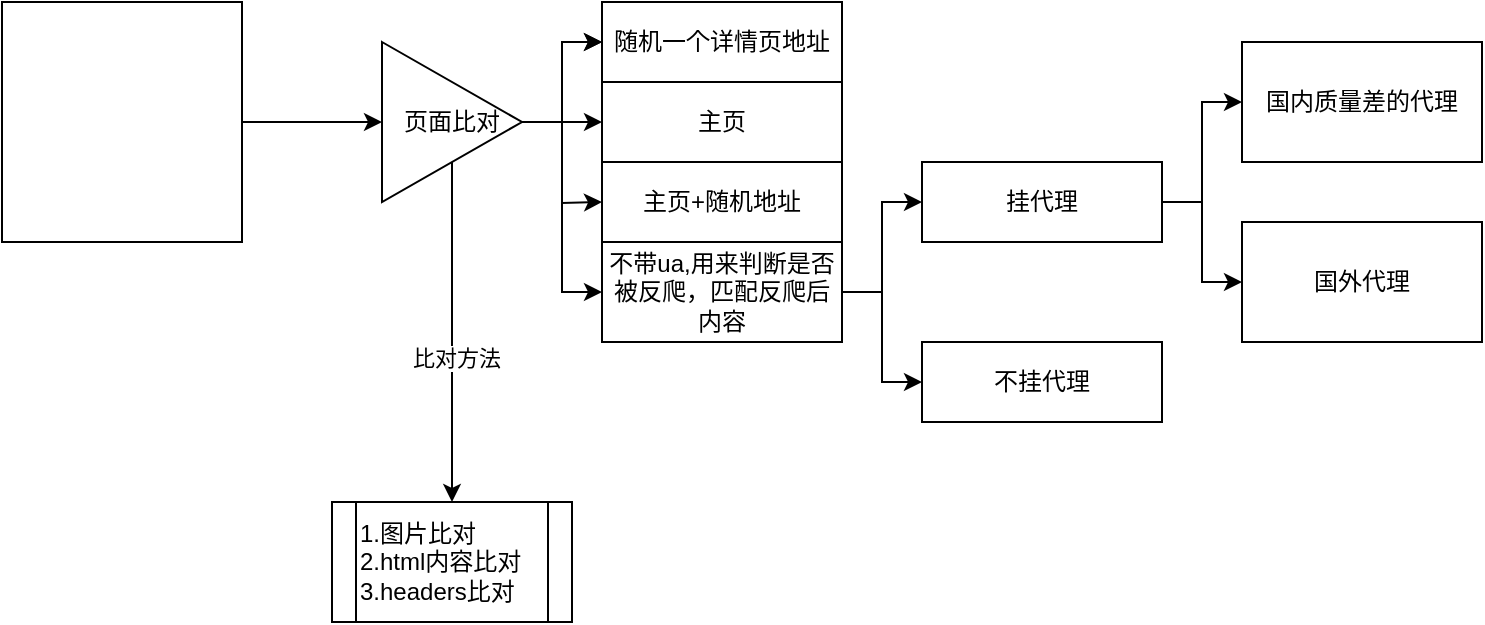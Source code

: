<mxfile version="24.0.7" type="github">
  <diagram name="第 1 页" id="3JIkpw_Emx1wUANGg2bD">
    <mxGraphModel dx="989" dy="525" grid="1" gridSize="10" guides="1" tooltips="1" connect="1" arrows="1" fold="1" page="1" pageScale="1" pageWidth="827" pageHeight="1169" math="0" shadow="0">
      <root>
        <mxCell id="0" />
        <mxCell id="1" parent="0" />
        <mxCell id="BjOHHrVJlMZzDyevExWu-7" style="edgeStyle=orthogonalEdgeStyle;rounded=0;orthogonalLoop=1;jettySize=auto;html=1;entryX=0;entryY=0.5;entryDx=0;entryDy=0;" edge="1" parent="1" source="BjOHHrVJlMZzDyevExWu-1" target="BjOHHrVJlMZzDyevExWu-5">
          <mxGeometry relative="1" as="geometry" />
        </mxCell>
        <mxCell id="BjOHHrVJlMZzDyevExWu-1" value="" style="rounded=0;whiteSpace=wrap;html=1;" vertex="1" parent="1">
          <mxGeometry width="120" height="120" as="geometry" />
        </mxCell>
        <mxCell id="BjOHHrVJlMZzDyevExWu-2" value="随机一个详情页地址" style="rounded=0;whiteSpace=wrap;html=1;strokeColor=default;align=center;verticalAlign=middle;fontFamily=Helvetica;fontSize=12;fontColor=default;fillColor=default;" vertex="1" parent="1">
          <mxGeometry x="300" width="120" height="40" as="geometry" />
        </mxCell>
        <mxCell id="BjOHHrVJlMZzDyevExWu-6" style="edgeStyle=orthogonalEdgeStyle;rounded=0;orthogonalLoop=1;jettySize=auto;html=1;exitX=1;exitY=0.5;exitDx=0;exitDy=0;entryX=0;entryY=0.5;entryDx=0;entryDy=0;" edge="1" parent="1" source="BjOHHrVJlMZzDyevExWu-5" target="BjOHHrVJlMZzDyevExWu-2">
          <mxGeometry relative="1" as="geometry" />
        </mxCell>
        <mxCell id="BjOHHrVJlMZzDyevExWu-9" value="" style="edgeStyle=orthogonalEdgeStyle;rounded=0;orthogonalLoop=1;jettySize=auto;html=1;" edge="1" parent="1" source="BjOHHrVJlMZzDyevExWu-5" target="BjOHHrVJlMZzDyevExWu-2">
          <mxGeometry relative="1" as="geometry" />
        </mxCell>
        <mxCell id="BjOHHrVJlMZzDyevExWu-11" style="edgeStyle=orthogonalEdgeStyle;rounded=0;orthogonalLoop=1;jettySize=auto;html=1;entryX=0;entryY=0.5;entryDx=0;entryDy=0;" edge="1" parent="1" source="BjOHHrVJlMZzDyevExWu-5" target="BjOHHrVJlMZzDyevExWu-10">
          <mxGeometry relative="1" as="geometry" />
        </mxCell>
        <mxCell id="BjOHHrVJlMZzDyevExWu-12" style="edgeStyle=orthogonalEdgeStyle;rounded=0;orthogonalLoop=1;jettySize=auto;html=1;" edge="1" parent="1" source="BjOHHrVJlMZzDyevExWu-5">
          <mxGeometry relative="1" as="geometry">
            <mxPoint x="300" y="100" as="targetPoint" />
          </mxGeometry>
        </mxCell>
        <mxCell id="BjOHHrVJlMZzDyevExWu-17" style="edgeStyle=orthogonalEdgeStyle;rounded=0;orthogonalLoop=1;jettySize=auto;html=1;entryX=0;entryY=0.5;entryDx=0;entryDy=0;" edge="1" parent="1" source="BjOHHrVJlMZzDyevExWu-5" target="BjOHHrVJlMZzDyevExWu-16">
          <mxGeometry relative="1" as="geometry" />
        </mxCell>
        <mxCell id="BjOHHrVJlMZzDyevExWu-26" style="edgeStyle=orthogonalEdgeStyle;rounded=0;orthogonalLoop=1;jettySize=auto;html=1;" edge="1" parent="1" source="BjOHHrVJlMZzDyevExWu-5">
          <mxGeometry relative="1" as="geometry">
            <mxPoint x="225" y="250" as="targetPoint" />
          </mxGeometry>
        </mxCell>
        <mxCell id="BjOHHrVJlMZzDyevExWu-27" value="比对方法" style="edgeLabel;html=1;align=center;verticalAlign=middle;resizable=0;points=[];" vertex="1" connectable="0" parent="BjOHHrVJlMZzDyevExWu-26">
          <mxGeometry x="0.152" y="1" relative="1" as="geometry">
            <mxPoint as="offset" />
          </mxGeometry>
        </mxCell>
        <mxCell id="BjOHHrVJlMZzDyevExWu-5" value="页面比对" style="triangle;whiteSpace=wrap;html=1;" vertex="1" parent="1">
          <mxGeometry x="190" y="20" width="70" height="80" as="geometry" />
        </mxCell>
        <mxCell id="BjOHHrVJlMZzDyevExWu-10" value="主页" style="rounded=0;whiteSpace=wrap;html=1;strokeColor=default;align=center;verticalAlign=middle;fontFamily=Helvetica;fontSize=12;fontColor=default;fillColor=default;" vertex="1" parent="1">
          <mxGeometry x="300" y="40" width="120" height="40" as="geometry" />
        </mxCell>
        <mxCell id="BjOHHrVJlMZzDyevExWu-13" value="主页+随机地址" style="rounded=0;whiteSpace=wrap;html=1;strokeColor=default;align=center;verticalAlign=middle;fontFamily=Helvetica;fontSize=12;fontColor=default;fillColor=default;" vertex="1" parent="1">
          <mxGeometry x="300" y="80" width="120" height="40" as="geometry" />
        </mxCell>
        <mxCell id="BjOHHrVJlMZzDyevExWu-19" value="" style="edgeStyle=orthogonalEdgeStyle;rounded=0;orthogonalLoop=1;jettySize=auto;html=1;" edge="1" parent="1" source="BjOHHrVJlMZzDyevExWu-16" target="BjOHHrVJlMZzDyevExWu-18">
          <mxGeometry relative="1" as="geometry" />
        </mxCell>
        <mxCell id="BjOHHrVJlMZzDyevExWu-20" style="edgeStyle=orthogonalEdgeStyle;rounded=0;orthogonalLoop=1;jettySize=auto;html=1;entryX=0;entryY=0.5;entryDx=0;entryDy=0;" edge="1" parent="1" source="BjOHHrVJlMZzDyevExWu-16" target="BjOHHrVJlMZzDyevExWu-21">
          <mxGeometry relative="1" as="geometry">
            <mxPoint x="440" y="190" as="targetPoint" />
          </mxGeometry>
        </mxCell>
        <mxCell id="BjOHHrVJlMZzDyevExWu-16" value="不带ua,用来判断是否被反爬，匹配反爬后内容" style="rounded=0;whiteSpace=wrap;html=1;strokeColor=default;align=center;verticalAlign=middle;fontFamily=Helvetica;fontSize=12;fontColor=default;fillColor=default;" vertex="1" parent="1">
          <mxGeometry x="300" y="120" width="120" height="50" as="geometry" />
        </mxCell>
        <mxCell id="BjOHHrVJlMZzDyevExWu-23" value="" style="edgeStyle=orthogonalEdgeStyle;rounded=0;orthogonalLoop=1;jettySize=auto;html=1;" edge="1" parent="1" source="BjOHHrVJlMZzDyevExWu-18" target="BjOHHrVJlMZzDyevExWu-22">
          <mxGeometry relative="1" as="geometry" />
        </mxCell>
        <mxCell id="BjOHHrVJlMZzDyevExWu-25" style="edgeStyle=orthogonalEdgeStyle;rounded=0;orthogonalLoop=1;jettySize=auto;html=1;entryX=0;entryY=0.5;entryDx=0;entryDy=0;" edge="1" parent="1" source="BjOHHrVJlMZzDyevExWu-18" target="BjOHHrVJlMZzDyevExWu-24">
          <mxGeometry relative="1" as="geometry" />
        </mxCell>
        <mxCell id="BjOHHrVJlMZzDyevExWu-18" value="挂代理" style="whiteSpace=wrap;html=1;rounded=0;" vertex="1" parent="1">
          <mxGeometry x="460" y="80" width="120" height="40" as="geometry" />
        </mxCell>
        <mxCell id="BjOHHrVJlMZzDyevExWu-21" value="不挂代理" style="whiteSpace=wrap;html=1;rounded=0;" vertex="1" parent="1">
          <mxGeometry x="460" y="170" width="120" height="40" as="geometry" />
        </mxCell>
        <mxCell id="BjOHHrVJlMZzDyevExWu-22" value="国内质量差的代理" style="whiteSpace=wrap;html=1;rounded=0;" vertex="1" parent="1">
          <mxGeometry x="620" y="20" width="120" height="60" as="geometry" />
        </mxCell>
        <mxCell id="BjOHHrVJlMZzDyevExWu-24" value="国外代理" style="whiteSpace=wrap;html=1;rounded=0;" vertex="1" parent="1">
          <mxGeometry x="620" y="110" width="120" height="60" as="geometry" />
        </mxCell>
        <mxCell id="BjOHHrVJlMZzDyevExWu-28" value="1.图片比对&lt;div&gt;2.html内容比对&lt;/div&gt;&lt;div&gt;3.headers比对&lt;/div&gt;" style="shape=process;whiteSpace=wrap;html=1;backgroundOutline=1;align=left;" vertex="1" parent="1">
          <mxGeometry x="165" y="250" width="120" height="60" as="geometry" />
        </mxCell>
      </root>
    </mxGraphModel>
  </diagram>
</mxfile>
